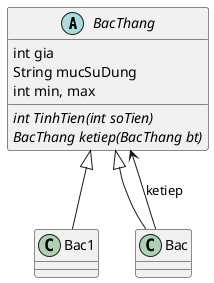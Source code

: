 @startuml
'https://plantuml.com/class-diagram
abstract BacThang{
    int gia
    String mucSuDung
    int min, max
    {abstract} int TinhTien(int soTien)
    {abstract} BacThang ketiep(BacThang bt)
}
class Bac1
class Bac
BacThang <|-- Bac1
BacThang <|-- Bac
Bac --> BacThang : ketiep

@enduml